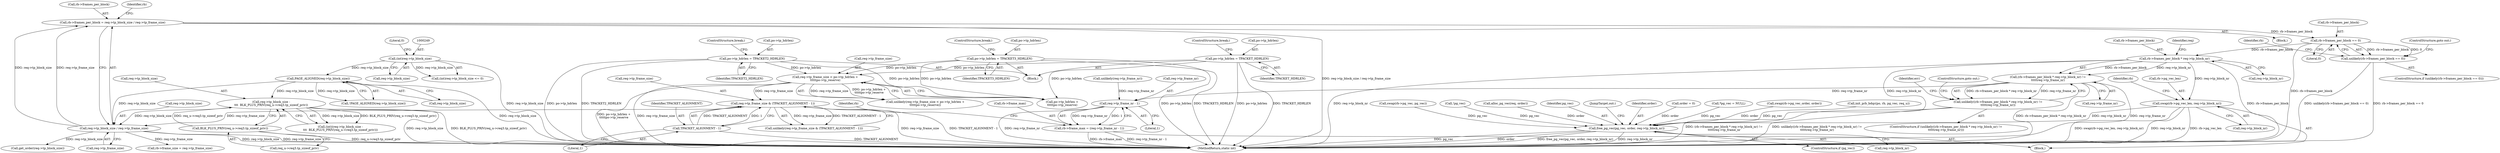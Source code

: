 digraph "0_linux_84ac7260236a49c79eede91617700174c2c19b0c@integer" {
"1000309" [label="(Call,rb->frames_per_block = req->tp_block_size / req->tp_frame_size)"];
"1000313" [label="(Call,req->tp_block_size / req->tp_frame_size)"];
"1000258" [label="(Call,PAGE_ALIGNED(req->tp_block_size))"];
"1000248" [label="(Call,(int)req->tp_block_size)"];
"1000273" [label="(Call,req->tp_block_size -\n\t\t\t  BLK_PLUS_PRIV(req_u->req3.tp_sizeof_priv))"];
"1000277" [label="(Call,BLK_PLUS_PRIV(req_u->req3.tp_sizeof_priv))"];
"1000301" [label="(Call,req->tp_frame_size & (TPACKET_ALIGNMENT - 1))"];
"1000287" [label="(Call,req->tp_frame_size < po->tp_hdrlen +\n\t\t\t\t\tpo->tp_reserve)"];
"1000235" [label="(Call,po->tp_hdrlen = TPACKET3_HDRLEN)"];
"1000228" [label="(Call,po->tp_hdrlen = TPACKET2_HDRLEN)"];
"1000221" [label="(Call,po->tp_hdrlen = TPACKET_HDRLEN)"];
"1000305" [label="(Call,TPACKET_ALIGNMENT - 1)"];
"1000322" [label="(Call,rb->frames_per_block == 0)"];
"1000321" [label="(Call,unlikely(rb->frames_per_block == 0))"];
"1000331" [label="(Call,rb->frames_per_block * req->tp_block_nr)"];
"1000330" [label="(Call,(rb->frames_per_block * req->tp_block_nr) !=\n\t\t\t\t\treq->tp_frame_nr)"];
"1000329" [label="(Call,unlikely((rb->frames_per_block * req->tp_block_nr) !=\n\t\t\t\t\treq->tp_frame_nr))"];
"1000462" [label="(Call,req->tp_frame_nr - 1)"];
"1000458" [label="(Call,rb->frame_max = (req->tp_frame_nr - 1))"];
"1000489" [label="(Call,swap(rb->pg_vec_len, req->tp_block_nr))"];
"1000578" [label="(Call,free_pg_vec(pg_vec, order, req->tp_block_nr))"];
"1000326" [label="(Literal,0)"];
"1000462" [label="(Call,req->tp_frame_nr - 1)"];
"1000258" [label="(Call,PAGE_ALIGNED(req->tp_block_size))"];
"1000314" [label="(Call,req->tp_block_size)"];
"1000257" [label="(Call,!PAGE_ALIGNED(req->tp_block_size))"];
"1000273" [label="(Call,req->tp_block_size -\n\t\t\t  BLK_PLUS_PRIV(req_u->req3.tp_sizeof_priv))"];
"1000232" [label="(Identifier,TPACKET2_HDRLEN)"];
"1000386" [label="(Call,unlikely(req->tp_frame_nr))"];
"1000301" [label="(Call,req->tp_frame_size & (TPACKET_ALIGNMENT - 1))"];
"1000498" [label="(Identifier,rb)"];
"1000277" [label="(Call,BLK_PLUS_PRIV(req_u->req3.tp_sizeof_priv))"];
"1000219" [label="(Block,)"];
"1000271" [label="(Call,(int)(req->tp_block_size -\n\t\t\t  BLK_PLUS_PRIV(req_u->req3.tp_sizeof_priv)))"];
"1000124" [label="(Call,order = 0)"];
"1000240" [label="(ControlStructure,break;)"];
"1000228" [label="(Call,po->tp_hdrlen = TPACKET2_HDRLEN)"];
"1000587" [label="(MethodReturn,static int)"];
"1000233" [label="(ControlStructure,break;)"];
"1000578" [label="(Call,free_pg_vec(pg_vec, order, req->tp_block_nr))"];
"1000306" [label="(Identifier,TPACKET_ALIGNMENT)"];
"1000463" [label="(Call,req->tp_frame_nr)"];
"1000313" [label="(Call,req->tp_block_size / req->tp_frame_size)"];
"1000114" [label="(Call,*pg_vec = NULL)"];
"1000484" [label="(Call,swap(rb->pg_vec_order, order))"];
"1000328" [label="(ControlStructure,if (unlikely((rb->frames_per_block * req->tp_block_nr) !=\n\t\t\t\t\treq->tp_frame_nr)))"];
"1000581" [label="(Call,req->tp_block_nr)"];
"1000236" [label="(Call,po->tp_hdrlen)"];
"1000287" [label="(Call,req->tp_frame_size < po->tp_hdrlen +\n\t\t\t\t\tpo->tp_reserve)"];
"1000321" [label="(Call,unlikely(rb->frames_per_block == 0))"];
"1000247" [label="(Call,(int)req->tp_block_size <= 0)"];
"1000335" [label="(Call,req->tp_block_nr)"];
"1000291" [label="(Call,po->tp_hdrlen +\n\t\t\t\t\tpo->tp_reserve)"];
"1000331" [label="(Call,rb->frames_per_block * req->tp_block_nr)"];
"1000371" [label="(Call,init_prb_bdqc(po, rb, pg_vec, req_u))"];
"1000248" [label="(Call,(int)req->tp_block_size)"];
"1000458" [label="(Call,rb->frame_max = (req->tp_frame_nr - 1))"];
"1000323" [label="(Call,rb->frames_per_block)"];
"1000453" [label="(Call,swap(rb->pg_vec, pg_vec))"];
"1000309" [label="(Call,rb->frames_per_block = req->tp_block_size / req->tp_frame_size)"];
"1000341" [label="(ControlStructure,goto out;)"];
"1000489" [label="(Call,swap(rb->pg_vec_len, req->tp_block_nr))"];
"1000226" [label="(ControlStructure,break;)"];
"1000288" [label="(Call,req->tp_frame_size)"];
"1000343" [label="(Identifier,err)"];
"1000310" [label="(Call,rb->frames_per_block)"];
"1000444" [label="(Block,)"];
"1000348" [label="(Call,get_order(req->tp_block_size))"];
"1000250" [label="(Call,req->tp_block_size)"];
"1000330" [label="(Call,(rb->frames_per_block * req->tp_block_nr) !=\n\t\t\t\t\treq->tp_frame_nr)"];
"1000490" [label="(Call,rb->pg_vec_len)"];
"1000222" [label="(Call,po->tp_hdrlen)"];
"1000204" [label="(Block,)"];
"1000305" [label="(Call,TPACKET_ALIGNMENT - 1)"];
"1000359" [label="(Call,!pg_vec)"];
"1000354" [label="(Call,alloc_pg_vec(req, order))"];
"1000320" [label="(ControlStructure,if (unlikely(rb->frames_per_block == 0)))"];
"1000300" [label="(Call,unlikely(req->tp_frame_size & (TPACKET_ALIGNMENT - 1)))"];
"1000329" [label="(Call,unlikely((rb->frames_per_block * req->tp_block_nr) !=\n\t\t\t\t\treq->tp_frame_nr))"];
"1000253" [label="(Literal,0)"];
"1000338" [label="(Call,req->tp_frame_nr)"];
"1000274" [label="(Call,req->tp_block_size)"];
"1000317" [label="(Call,req->tp_frame_size)"];
"1000259" [label="(Call,req->tp_block_size)"];
"1000579" [label="(Identifier,pg_vec)"];
"1000324" [label="(Identifier,rb)"];
"1000278" [label="(Call,req_u->req3.tp_sizeof_priv)"];
"1000327" [label="(ControlStructure,goto out;)"];
"1000307" [label="(Literal,1)"];
"1000221" [label="(Call,po->tp_hdrlen = TPACKET_HDRLEN)"];
"1000576" [label="(ControlStructure,if (pg_vec))"];
"1000584" [label="(JumpTarget,out:)"];
"1000332" [label="(Call,rb->frames_per_block)"];
"1000225" [label="(Identifier,TPACKET_HDRLEN)"];
"1000286" [label="(Call,unlikely(req->tp_frame_size < po->tp_hdrlen +\n\t\t\t\t\tpo->tp_reserve))"];
"1000466" [label="(Literal,1)"];
"1000229" [label="(Call,po->tp_hdrlen)"];
"1000472" [label="(Call,rb->frame_size = req->tp_frame_size)"];
"1000322" [label="(Call,rb->frames_per_block == 0)"];
"1000235" [label="(Call,po->tp_hdrlen = TPACKET3_HDRLEN)"];
"1000580" [label="(Identifier,order)"];
"1000493" [label="(Call,req->tp_block_nr)"];
"1000469" [label="(Identifier,rb)"];
"1000333" [label="(Identifier,rb)"];
"1000339" [label="(Identifier,req)"];
"1000459" [label="(Call,rb->frame_max)"];
"1000302" [label="(Call,req->tp_frame_size)"];
"1000239" [label="(Identifier,TPACKET3_HDRLEN)"];
"1000309" -> "1000204"  [label="AST: "];
"1000309" -> "1000313"  [label="CFG: "];
"1000310" -> "1000309"  [label="AST: "];
"1000313" -> "1000309"  [label="AST: "];
"1000324" -> "1000309"  [label="CFG: "];
"1000309" -> "1000587"  [label="DDG: req->tp_block_size / req->tp_frame_size"];
"1000313" -> "1000309"  [label="DDG: req->tp_block_size"];
"1000313" -> "1000309"  [label="DDG: req->tp_frame_size"];
"1000309" -> "1000322"  [label="DDG: rb->frames_per_block"];
"1000313" -> "1000317"  [label="CFG: "];
"1000314" -> "1000313"  [label="AST: "];
"1000317" -> "1000313"  [label="AST: "];
"1000313" -> "1000587"  [label="DDG: req->tp_block_size"];
"1000313" -> "1000587"  [label="DDG: req->tp_frame_size"];
"1000258" -> "1000313"  [label="DDG: req->tp_block_size"];
"1000273" -> "1000313"  [label="DDG: req->tp_block_size"];
"1000301" -> "1000313"  [label="DDG: req->tp_frame_size"];
"1000313" -> "1000348"  [label="DDG: req->tp_block_size"];
"1000313" -> "1000472"  [label="DDG: req->tp_frame_size"];
"1000258" -> "1000257"  [label="AST: "];
"1000258" -> "1000259"  [label="CFG: "];
"1000259" -> "1000258"  [label="AST: "];
"1000257" -> "1000258"  [label="CFG: "];
"1000258" -> "1000587"  [label="DDG: req->tp_block_size"];
"1000258" -> "1000257"  [label="DDG: req->tp_block_size"];
"1000248" -> "1000258"  [label="DDG: req->tp_block_size"];
"1000258" -> "1000273"  [label="DDG: req->tp_block_size"];
"1000248" -> "1000247"  [label="AST: "];
"1000248" -> "1000250"  [label="CFG: "];
"1000249" -> "1000248"  [label="AST: "];
"1000250" -> "1000248"  [label="AST: "];
"1000253" -> "1000248"  [label="CFG: "];
"1000248" -> "1000587"  [label="DDG: req->tp_block_size"];
"1000248" -> "1000247"  [label="DDG: req->tp_block_size"];
"1000273" -> "1000271"  [label="AST: "];
"1000273" -> "1000277"  [label="CFG: "];
"1000274" -> "1000273"  [label="AST: "];
"1000277" -> "1000273"  [label="AST: "];
"1000271" -> "1000273"  [label="CFG: "];
"1000273" -> "1000587"  [label="DDG: req->tp_block_size"];
"1000273" -> "1000587"  [label="DDG: BLK_PLUS_PRIV(req_u->req3.tp_sizeof_priv)"];
"1000273" -> "1000271"  [label="DDG: req->tp_block_size"];
"1000273" -> "1000271"  [label="DDG: BLK_PLUS_PRIV(req_u->req3.tp_sizeof_priv)"];
"1000277" -> "1000273"  [label="DDG: req_u->req3.tp_sizeof_priv"];
"1000277" -> "1000278"  [label="CFG: "];
"1000278" -> "1000277"  [label="AST: "];
"1000277" -> "1000587"  [label="DDG: req_u->req3.tp_sizeof_priv"];
"1000301" -> "1000300"  [label="AST: "];
"1000301" -> "1000305"  [label="CFG: "];
"1000302" -> "1000301"  [label="AST: "];
"1000305" -> "1000301"  [label="AST: "];
"1000300" -> "1000301"  [label="CFG: "];
"1000301" -> "1000587"  [label="DDG: TPACKET_ALIGNMENT - 1"];
"1000301" -> "1000587"  [label="DDG: req->tp_frame_size"];
"1000301" -> "1000300"  [label="DDG: req->tp_frame_size"];
"1000301" -> "1000300"  [label="DDG: TPACKET_ALIGNMENT - 1"];
"1000287" -> "1000301"  [label="DDG: req->tp_frame_size"];
"1000305" -> "1000301"  [label="DDG: TPACKET_ALIGNMENT"];
"1000305" -> "1000301"  [label="DDG: 1"];
"1000287" -> "1000286"  [label="AST: "];
"1000287" -> "1000291"  [label="CFG: "];
"1000288" -> "1000287"  [label="AST: "];
"1000291" -> "1000287"  [label="AST: "];
"1000286" -> "1000287"  [label="CFG: "];
"1000287" -> "1000587"  [label="DDG: po->tp_hdrlen +\n\t\t\t\t\tpo->tp_reserve"];
"1000287" -> "1000587"  [label="DDG: req->tp_frame_size"];
"1000287" -> "1000286"  [label="DDG: req->tp_frame_size"];
"1000287" -> "1000286"  [label="DDG: po->tp_hdrlen +\n\t\t\t\t\tpo->tp_reserve"];
"1000235" -> "1000287"  [label="DDG: po->tp_hdrlen"];
"1000228" -> "1000287"  [label="DDG: po->tp_hdrlen"];
"1000221" -> "1000287"  [label="DDG: po->tp_hdrlen"];
"1000235" -> "1000219"  [label="AST: "];
"1000235" -> "1000239"  [label="CFG: "];
"1000236" -> "1000235"  [label="AST: "];
"1000239" -> "1000235"  [label="AST: "];
"1000240" -> "1000235"  [label="CFG: "];
"1000235" -> "1000587"  [label="DDG: TPACKET3_HDRLEN"];
"1000235" -> "1000587"  [label="DDG: po->tp_hdrlen"];
"1000235" -> "1000291"  [label="DDG: po->tp_hdrlen"];
"1000228" -> "1000219"  [label="AST: "];
"1000228" -> "1000232"  [label="CFG: "];
"1000229" -> "1000228"  [label="AST: "];
"1000232" -> "1000228"  [label="AST: "];
"1000233" -> "1000228"  [label="CFG: "];
"1000228" -> "1000587"  [label="DDG: po->tp_hdrlen"];
"1000228" -> "1000587"  [label="DDG: TPACKET2_HDRLEN"];
"1000228" -> "1000291"  [label="DDG: po->tp_hdrlen"];
"1000221" -> "1000219"  [label="AST: "];
"1000221" -> "1000225"  [label="CFG: "];
"1000222" -> "1000221"  [label="AST: "];
"1000225" -> "1000221"  [label="AST: "];
"1000226" -> "1000221"  [label="CFG: "];
"1000221" -> "1000587"  [label="DDG: TPACKET_HDRLEN"];
"1000221" -> "1000587"  [label="DDG: po->tp_hdrlen"];
"1000221" -> "1000291"  [label="DDG: po->tp_hdrlen"];
"1000305" -> "1000307"  [label="CFG: "];
"1000306" -> "1000305"  [label="AST: "];
"1000307" -> "1000305"  [label="AST: "];
"1000305" -> "1000587"  [label="DDG: TPACKET_ALIGNMENT"];
"1000322" -> "1000321"  [label="AST: "];
"1000322" -> "1000326"  [label="CFG: "];
"1000323" -> "1000322"  [label="AST: "];
"1000326" -> "1000322"  [label="AST: "];
"1000321" -> "1000322"  [label="CFG: "];
"1000322" -> "1000587"  [label="DDG: rb->frames_per_block"];
"1000322" -> "1000321"  [label="DDG: rb->frames_per_block"];
"1000322" -> "1000321"  [label="DDG: 0"];
"1000322" -> "1000331"  [label="DDG: rb->frames_per_block"];
"1000321" -> "1000320"  [label="AST: "];
"1000327" -> "1000321"  [label="CFG: "];
"1000333" -> "1000321"  [label="CFG: "];
"1000321" -> "1000587"  [label="DDG: rb->frames_per_block == 0"];
"1000321" -> "1000587"  [label="DDG: unlikely(rb->frames_per_block == 0)"];
"1000331" -> "1000330"  [label="AST: "];
"1000331" -> "1000335"  [label="CFG: "];
"1000332" -> "1000331"  [label="AST: "];
"1000335" -> "1000331"  [label="AST: "];
"1000339" -> "1000331"  [label="CFG: "];
"1000331" -> "1000587"  [label="DDG: rb->frames_per_block"];
"1000331" -> "1000587"  [label="DDG: req->tp_block_nr"];
"1000331" -> "1000330"  [label="DDG: rb->frames_per_block"];
"1000331" -> "1000330"  [label="DDG: req->tp_block_nr"];
"1000331" -> "1000489"  [label="DDG: req->tp_block_nr"];
"1000331" -> "1000578"  [label="DDG: req->tp_block_nr"];
"1000330" -> "1000329"  [label="AST: "];
"1000330" -> "1000338"  [label="CFG: "];
"1000338" -> "1000330"  [label="AST: "];
"1000329" -> "1000330"  [label="CFG: "];
"1000330" -> "1000587"  [label="DDG: rb->frames_per_block * req->tp_block_nr"];
"1000330" -> "1000587"  [label="DDG: req->tp_frame_nr"];
"1000330" -> "1000329"  [label="DDG: rb->frames_per_block * req->tp_block_nr"];
"1000330" -> "1000329"  [label="DDG: req->tp_frame_nr"];
"1000330" -> "1000462"  [label="DDG: req->tp_frame_nr"];
"1000329" -> "1000328"  [label="AST: "];
"1000341" -> "1000329"  [label="CFG: "];
"1000343" -> "1000329"  [label="CFG: "];
"1000329" -> "1000587"  [label="DDG: unlikely((rb->frames_per_block * req->tp_block_nr) !=\n\t\t\t\t\treq->tp_frame_nr)"];
"1000329" -> "1000587"  [label="DDG: (rb->frames_per_block * req->tp_block_nr) !=\n\t\t\t\t\treq->tp_frame_nr"];
"1000462" -> "1000458"  [label="AST: "];
"1000462" -> "1000466"  [label="CFG: "];
"1000463" -> "1000462"  [label="AST: "];
"1000466" -> "1000462"  [label="AST: "];
"1000458" -> "1000462"  [label="CFG: "];
"1000462" -> "1000587"  [label="DDG: req->tp_frame_nr"];
"1000462" -> "1000458"  [label="DDG: req->tp_frame_nr"];
"1000462" -> "1000458"  [label="DDG: 1"];
"1000386" -> "1000462"  [label="DDG: req->tp_frame_nr"];
"1000458" -> "1000444"  [label="AST: "];
"1000459" -> "1000458"  [label="AST: "];
"1000469" -> "1000458"  [label="CFG: "];
"1000458" -> "1000587"  [label="DDG: rb->frame_max"];
"1000458" -> "1000587"  [label="DDG: req->tp_frame_nr - 1"];
"1000489" -> "1000444"  [label="AST: "];
"1000489" -> "1000493"  [label="CFG: "];
"1000490" -> "1000489"  [label="AST: "];
"1000493" -> "1000489"  [label="AST: "];
"1000498" -> "1000489"  [label="CFG: "];
"1000489" -> "1000587"  [label="DDG: swap(rb->pg_vec_len, req->tp_block_nr)"];
"1000489" -> "1000587"  [label="DDG: req->tp_block_nr"];
"1000489" -> "1000587"  [label="DDG: rb->pg_vec_len"];
"1000489" -> "1000578"  [label="DDG: req->tp_block_nr"];
"1000578" -> "1000576"  [label="AST: "];
"1000578" -> "1000581"  [label="CFG: "];
"1000579" -> "1000578"  [label="AST: "];
"1000580" -> "1000578"  [label="AST: "];
"1000581" -> "1000578"  [label="AST: "];
"1000584" -> "1000578"  [label="CFG: "];
"1000578" -> "1000587"  [label="DDG: pg_vec"];
"1000578" -> "1000587"  [label="DDG: order"];
"1000578" -> "1000587"  [label="DDG: free_pg_vec(pg_vec, order, req->tp_block_nr)"];
"1000578" -> "1000587"  [label="DDG: req->tp_block_nr"];
"1000453" -> "1000578"  [label="DDG: pg_vec"];
"1000114" -> "1000578"  [label="DDG: pg_vec"];
"1000359" -> "1000578"  [label="DDG: pg_vec"];
"1000371" -> "1000578"  [label="DDG: pg_vec"];
"1000354" -> "1000578"  [label="DDG: order"];
"1000124" -> "1000578"  [label="DDG: order"];
"1000484" -> "1000578"  [label="DDG: order"];
}

